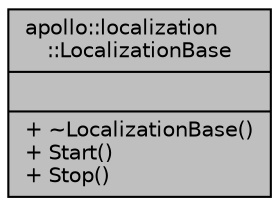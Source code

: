 digraph "apollo::localization::LocalizationBase"
{
  edge [fontname="Helvetica",fontsize="10",labelfontname="Helvetica",labelfontsize="10"];
  node [fontname="Helvetica",fontsize="10",shape=record];
  Node2 [label="{apollo::localization\l::LocalizationBase\n||+ ~LocalizationBase()\l+ Start()\l+ Stop()\l}",height=0.2,width=0.4,color="black", fillcolor="grey75", style="filled", fontcolor="black"];
}
